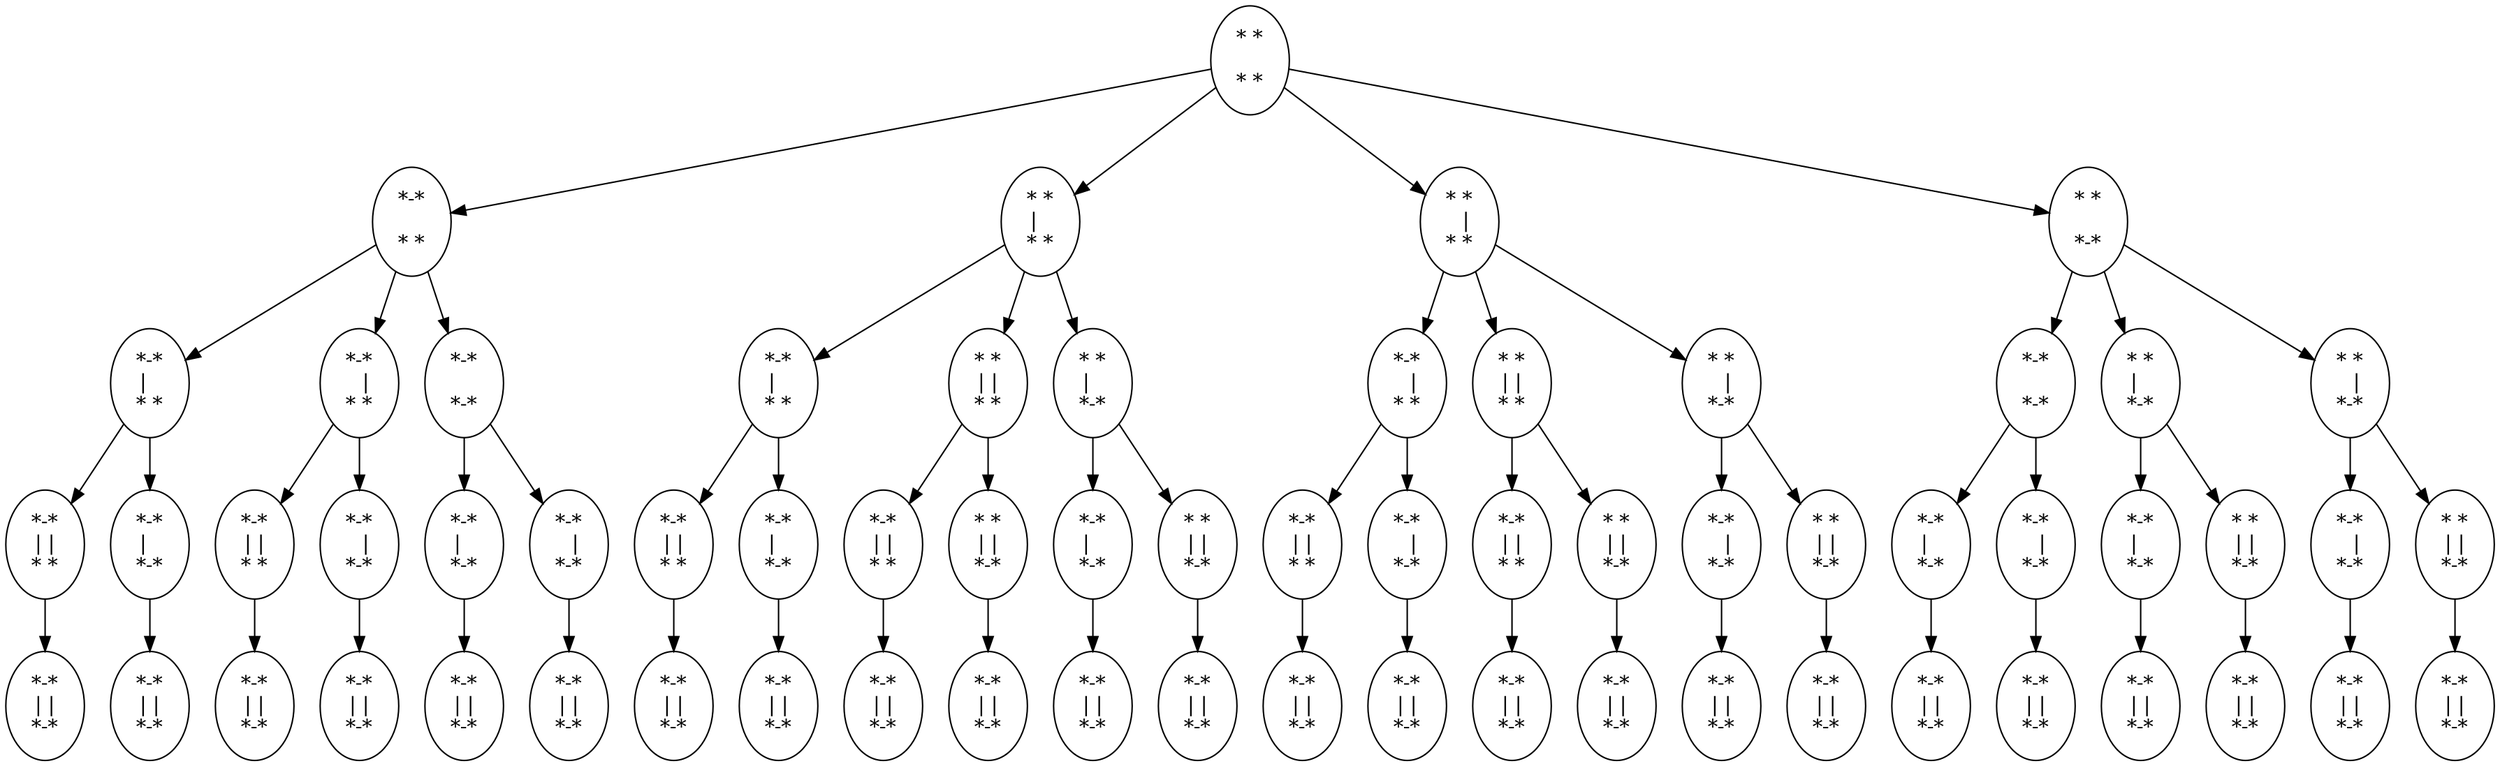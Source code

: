 digraph default{0 [label="* *\n   \n* *\n"]
0 -> 1
1 [label="*-*\n   \n* *\n"]
1 -> 2
2 [label="*-*\n|  \n* *\n"]
2 -> 3
3 [label="*-*\n| |\n* *\n"]
3 -> 4
4 [label="*-*\n| |\n*-*\n"]
2 -> 5
5 [label="*-*\n|  \n*-*\n"]
5 -> 6
6 [label="*-*\n| |\n*-*\n"]
1 -> 7
7 [label="*-*\n  |\n* *\n"]
7 -> 8
8 [label="*-*\n| |\n* *\n"]
8 -> 9
9 [label="*-*\n| |\n*-*\n"]
7 -> 10
10 [label="*-*\n  |\n*-*\n"]
10 -> 11
11 [label="*-*\n| |\n*-*\n"]
1 -> 12
12 [label="*-*\n   \n*-*\n"]
12 -> 13
13 [label="*-*\n|  \n*-*\n"]
13 -> 14
14 [label="*-*\n| |\n*-*\n"]
12 -> 15
15 [label="*-*\n  |\n*-*\n"]
15 -> 16
16 [label="*-*\n| |\n*-*\n"]
0 -> 17
17 [label="* *\n|  \n* *\n"]
17 -> 18
18 [label="*-*\n|  \n* *\n"]
18 -> 19
19 [label="*-*\n| |\n* *\n"]
19 -> 20
20 [label="*-*\n| |\n*-*\n"]
18 -> 21
21 [label="*-*\n|  \n*-*\n"]
21 -> 22
22 [label="*-*\n| |\n*-*\n"]
17 -> 23
23 [label="* *\n| |\n* *\n"]
23 -> 24
24 [label="*-*\n| |\n* *\n"]
24 -> 25
25 [label="*-*\n| |\n*-*\n"]
23 -> 26
26 [label="* *\n| |\n*-*\n"]
26 -> 27
27 [label="*-*\n| |\n*-*\n"]
17 -> 28
28 [label="* *\n|  \n*-*\n"]
28 -> 29
29 [label="*-*\n|  \n*-*\n"]
29 -> 30
30 [label="*-*\n| |\n*-*\n"]
28 -> 31
31 [label="* *\n| |\n*-*\n"]
31 -> 32
32 [label="*-*\n| |\n*-*\n"]
0 -> 33
33 [label="* *\n  |\n* *\n"]
33 -> 34
34 [label="*-*\n  |\n* *\n"]
34 -> 35
35 [label="*-*\n| |\n* *\n"]
35 -> 36
36 [label="*-*\n| |\n*-*\n"]
34 -> 37
37 [label="*-*\n  |\n*-*\n"]
37 -> 38
38 [label="*-*\n| |\n*-*\n"]
33 -> 39
39 [label="* *\n| |\n* *\n"]
39 -> 40
40 [label="*-*\n| |\n* *\n"]
40 -> 41
41 [label="*-*\n| |\n*-*\n"]
39 -> 42
42 [label="* *\n| |\n*-*\n"]
42 -> 43
43 [label="*-*\n| |\n*-*\n"]
33 -> 44
44 [label="* *\n  |\n*-*\n"]
44 -> 45
45 [label="*-*\n  |\n*-*\n"]
45 -> 46
46 [label="*-*\n| |\n*-*\n"]
44 -> 47
47 [label="* *\n| |\n*-*\n"]
47 -> 48
48 [label="*-*\n| |\n*-*\n"]
0 -> 49
49 [label="* *\n   \n*-*\n"]
49 -> 50
50 [label="*-*\n   \n*-*\n"]
50 -> 51
51 [label="*-*\n|  \n*-*\n"]
51 -> 52
52 [label="*-*\n| |\n*-*\n"]
50 -> 53
53 [label="*-*\n  |\n*-*\n"]
53 -> 54
54 [label="*-*\n| |\n*-*\n"]
49 -> 55
55 [label="* *\n|  \n*-*\n"]
55 -> 56
56 [label="*-*\n|  \n*-*\n"]
56 -> 57
57 [label="*-*\n| |\n*-*\n"]
55 -> 58
58 [label="* *\n| |\n*-*\n"]
58 -> 59
59 [label="*-*\n| |\n*-*\n"]
49 -> 60
60 [label="* *\n  |\n*-*\n"]
60 -> 61
61 [label="*-*\n  |\n*-*\n"]
61 -> 62
62 [label="*-*\n| |\n*-*\n"]
60 -> 63
63 [label="* *\n| |\n*-*\n"]
63 -> 64
64 [label="*-*\n| |\n*-*\n"]
}